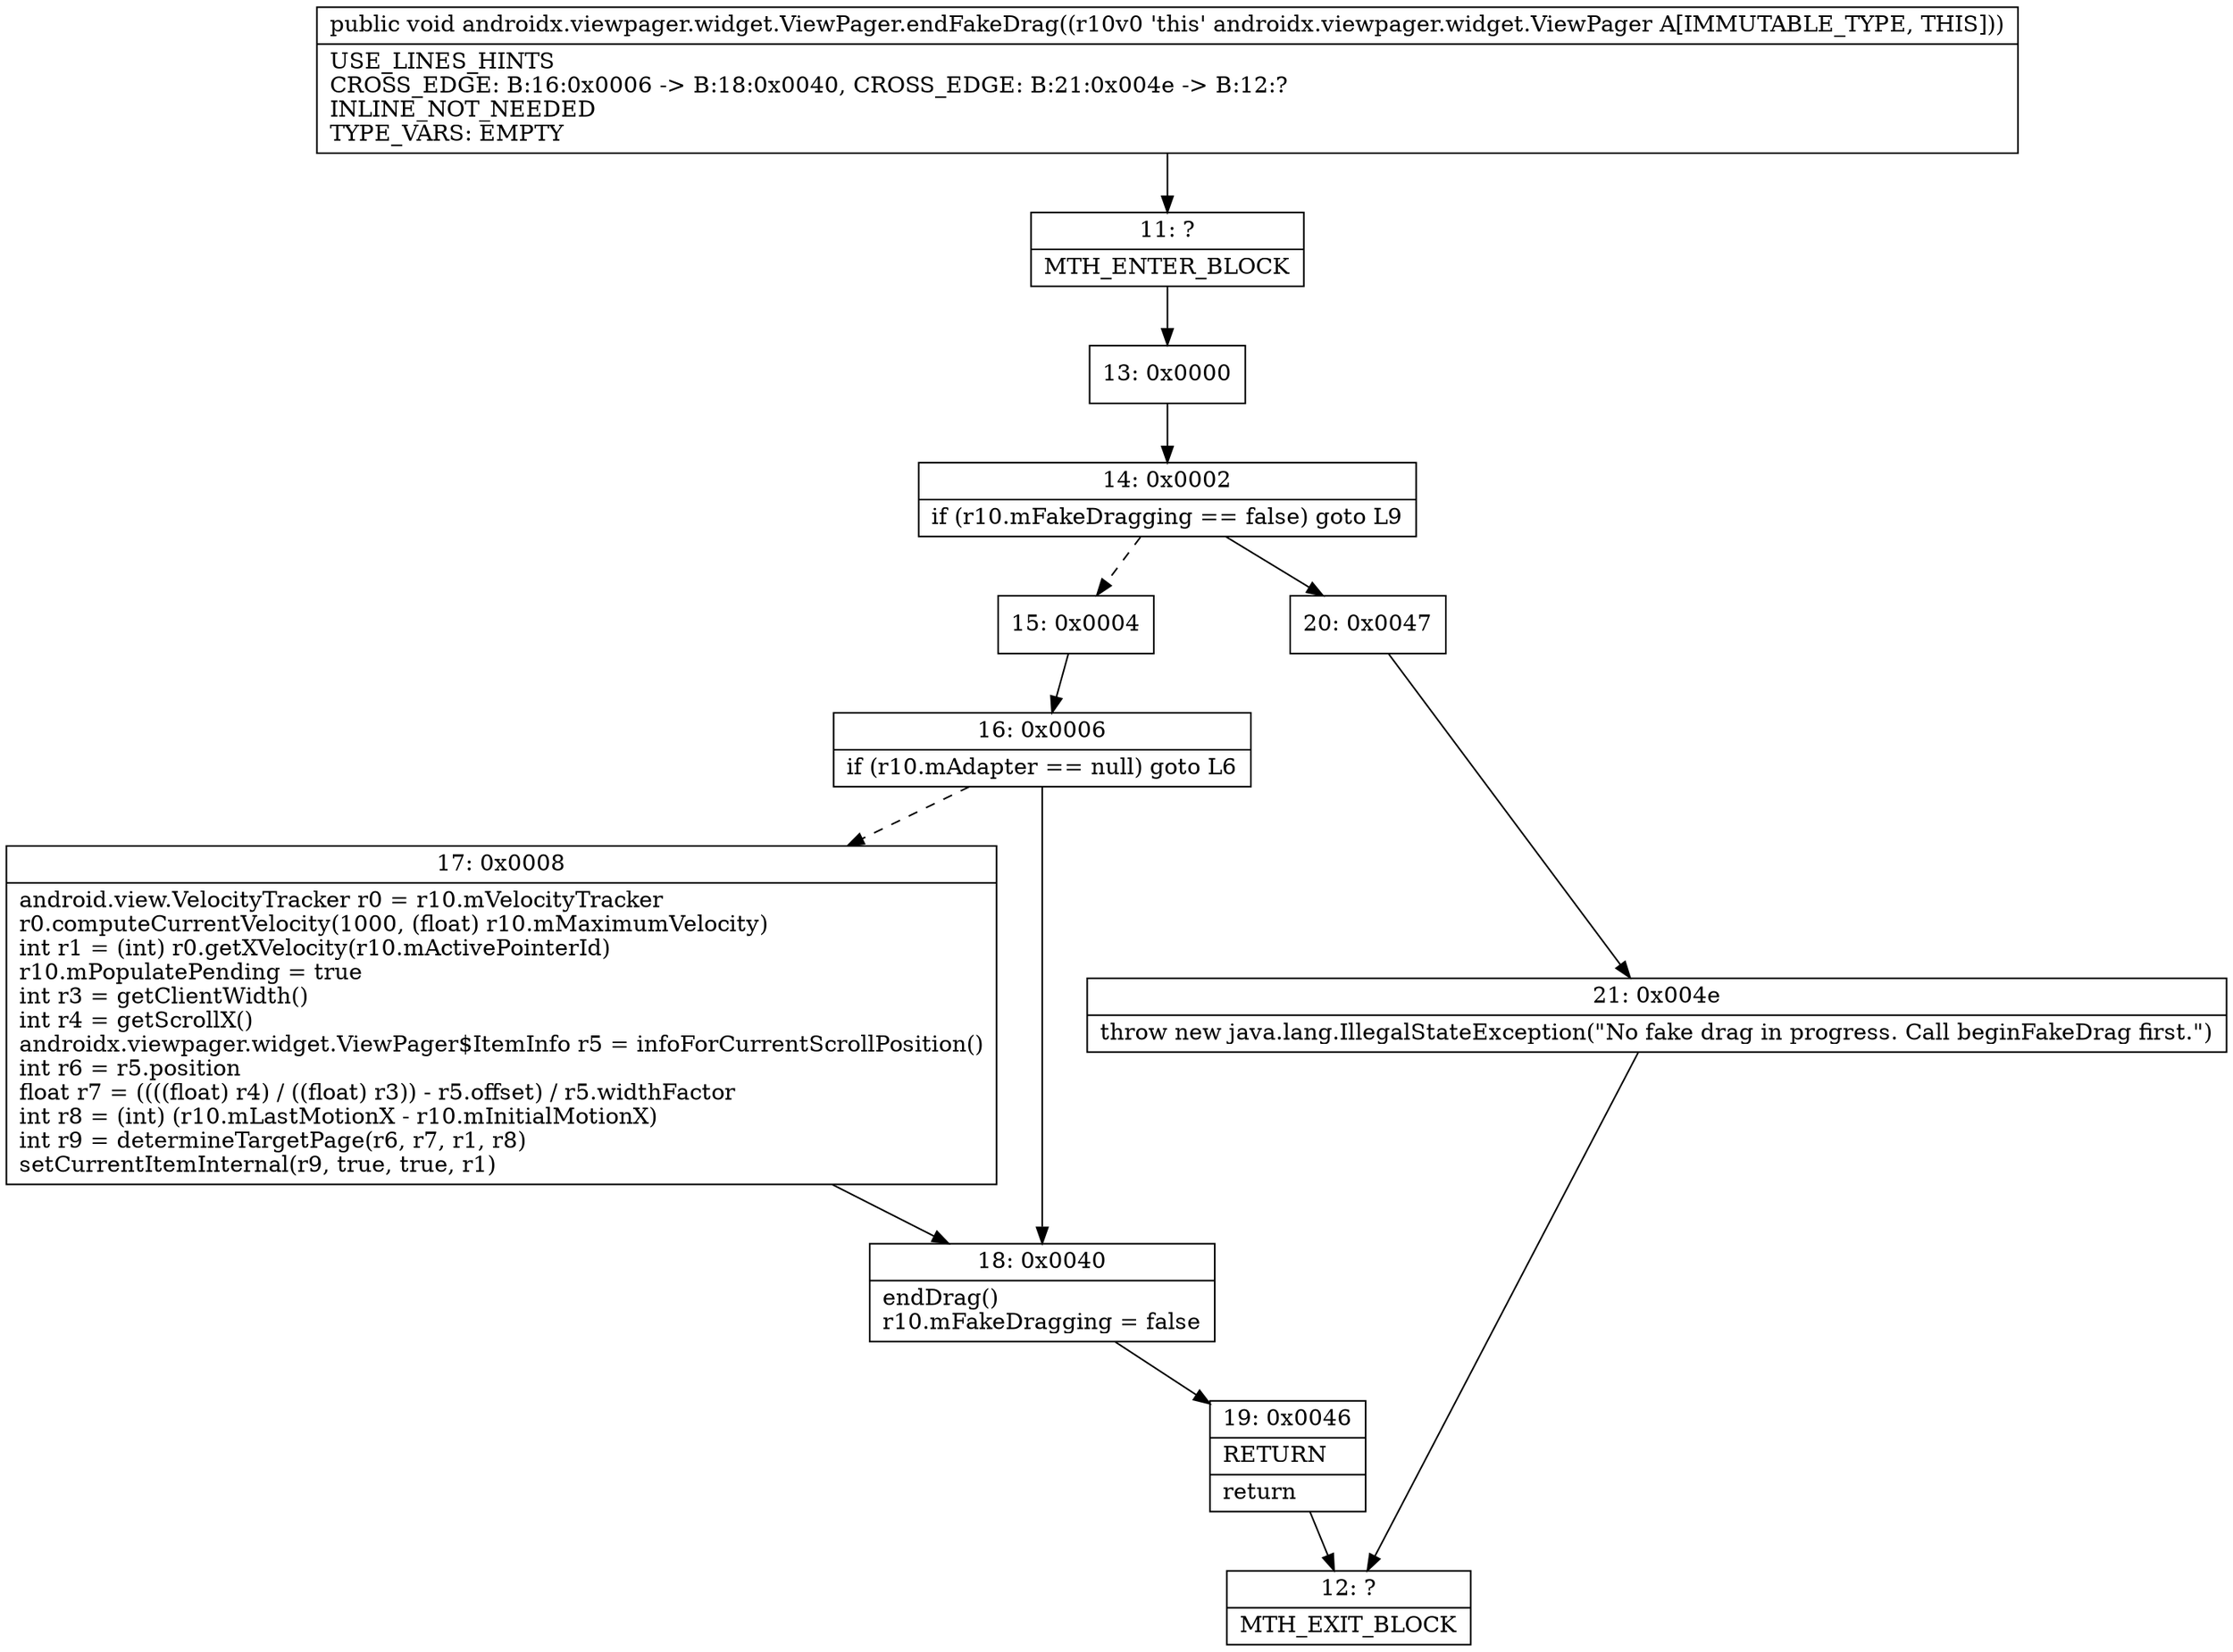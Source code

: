 digraph "CFG forandroidx.viewpager.widget.ViewPager.endFakeDrag()V" {
Node_11 [shape=record,label="{11\:\ ?|MTH_ENTER_BLOCK\l}"];
Node_13 [shape=record,label="{13\:\ 0x0000}"];
Node_14 [shape=record,label="{14\:\ 0x0002|if (r10.mFakeDragging == false) goto L9\l}"];
Node_15 [shape=record,label="{15\:\ 0x0004}"];
Node_16 [shape=record,label="{16\:\ 0x0006|if (r10.mAdapter == null) goto L6\l}"];
Node_17 [shape=record,label="{17\:\ 0x0008|android.view.VelocityTracker r0 = r10.mVelocityTracker\lr0.computeCurrentVelocity(1000, (float) r10.mMaximumVelocity)\lint r1 = (int) r0.getXVelocity(r10.mActivePointerId)\lr10.mPopulatePending = true\lint r3 = getClientWidth()\lint r4 = getScrollX()\landroidx.viewpager.widget.ViewPager$ItemInfo r5 = infoForCurrentScrollPosition()\lint r6 = r5.position\lfloat r7 = ((((float) r4) \/ ((float) r3)) \- r5.offset) \/ r5.widthFactor\lint r8 = (int) (r10.mLastMotionX \- r10.mInitialMotionX)\lint r9 = determineTargetPage(r6, r7, r1, r8)\lsetCurrentItemInternal(r9, true, true, r1)\l}"];
Node_18 [shape=record,label="{18\:\ 0x0040|endDrag()\lr10.mFakeDragging = false\l}"];
Node_19 [shape=record,label="{19\:\ 0x0046|RETURN\l|return\l}"];
Node_12 [shape=record,label="{12\:\ ?|MTH_EXIT_BLOCK\l}"];
Node_20 [shape=record,label="{20\:\ 0x0047}"];
Node_21 [shape=record,label="{21\:\ 0x004e|throw new java.lang.IllegalStateException(\"No fake drag in progress. Call beginFakeDrag first.\")\l}"];
MethodNode[shape=record,label="{public void androidx.viewpager.widget.ViewPager.endFakeDrag((r10v0 'this' androidx.viewpager.widget.ViewPager A[IMMUTABLE_TYPE, THIS]))  | USE_LINES_HINTS\lCROSS_EDGE: B:16:0x0006 \-\> B:18:0x0040, CROSS_EDGE: B:21:0x004e \-\> B:12:?\lINLINE_NOT_NEEDED\lTYPE_VARS: EMPTY\l}"];
MethodNode -> Node_11;Node_11 -> Node_13;
Node_13 -> Node_14;
Node_14 -> Node_15[style=dashed];
Node_14 -> Node_20;
Node_15 -> Node_16;
Node_16 -> Node_17[style=dashed];
Node_16 -> Node_18;
Node_17 -> Node_18;
Node_18 -> Node_19;
Node_19 -> Node_12;
Node_20 -> Node_21;
Node_21 -> Node_12;
}

